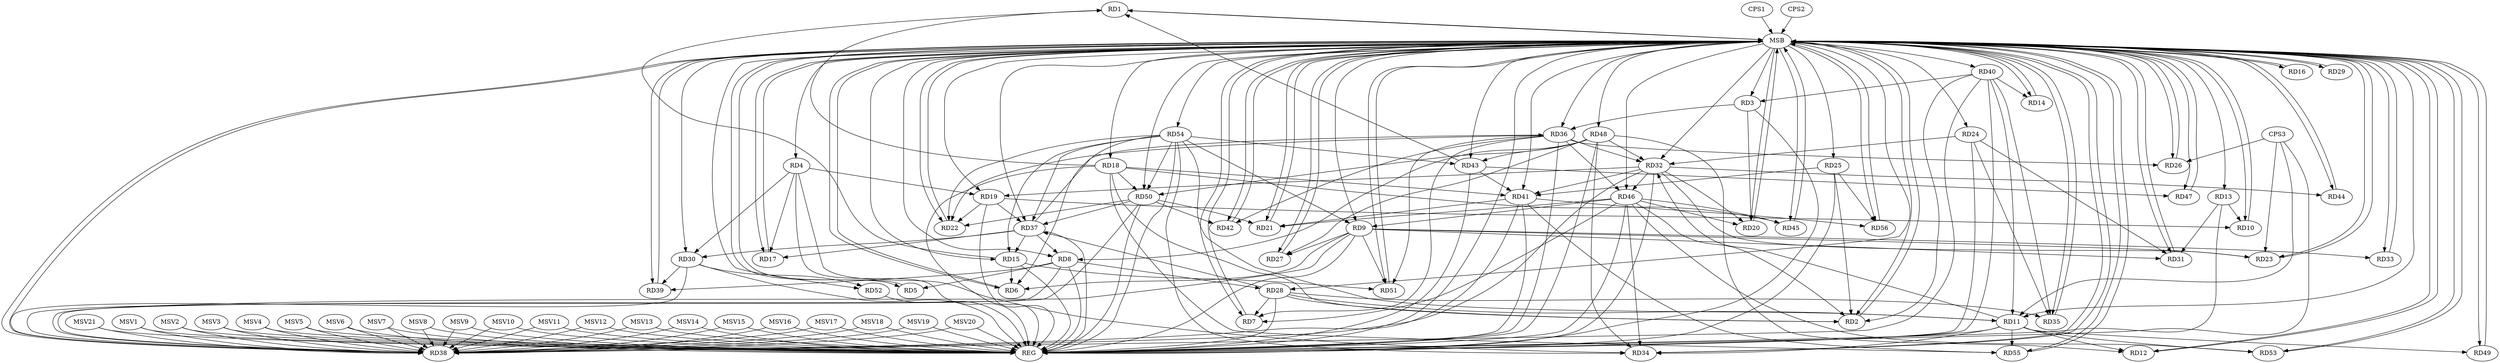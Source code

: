 strict digraph G {
  RD1 [ label="RD1" ];
  RD2 [ label="RD2" ];
  RD3 [ label="RD3" ];
  RD4 [ label="RD4" ];
  RD5 [ label="RD5" ];
  RD6 [ label="RD6" ];
  RD7 [ label="RD7" ];
  RD8 [ label="RD8" ];
  RD9 [ label="RD9" ];
  RD10 [ label="RD10" ];
  RD11 [ label="RD11" ];
  RD12 [ label="RD12" ];
  RD13 [ label="RD13" ];
  RD14 [ label="RD14" ];
  RD15 [ label="RD15" ];
  RD16 [ label="RD16" ];
  RD17 [ label="RD17" ];
  RD18 [ label="RD18" ];
  RD19 [ label="RD19" ];
  RD20 [ label="RD20" ];
  RD21 [ label="RD21" ];
  RD22 [ label="RD22" ];
  RD23 [ label="RD23" ];
  RD24 [ label="RD24" ];
  RD25 [ label="RD25" ];
  RD26 [ label="RD26" ];
  RD27 [ label="RD27" ];
  RD28 [ label="RD28" ];
  RD29 [ label="RD29" ];
  RD30 [ label="RD30" ];
  RD31 [ label="RD31" ];
  RD32 [ label="RD32" ];
  RD33 [ label="RD33" ];
  RD34 [ label="RD34" ];
  RD35 [ label="RD35" ];
  RD36 [ label="RD36" ];
  RD37 [ label="RD37" ];
  RD38 [ label="RD38" ];
  RD39 [ label="RD39" ];
  RD40 [ label="RD40" ];
  RD41 [ label="RD41" ];
  RD42 [ label="RD42" ];
  RD43 [ label="RD43" ];
  RD44 [ label="RD44" ];
  RD45 [ label="RD45" ];
  RD46 [ label="RD46" ];
  RD47 [ label="RD47" ];
  RD48 [ label="RD48" ];
  RD49 [ label="RD49" ];
  RD50 [ label="RD50" ];
  RD51 [ label="RD51" ];
  RD52 [ label="RD52" ];
  RD53 [ label="RD53" ];
  RD54 [ label="RD54" ];
  RD55 [ label="RD55" ];
  RD56 [ label="RD56" ];
  CPS1 [ label="CPS1" ];
  CPS2 [ label="CPS2" ];
  CPS3 [ label="CPS3" ];
  REG [ label="REG" ];
  MSB [ label="MSB" ];
  MSV1 [ label="MSV1" ];
  MSV2 [ label="MSV2" ];
  MSV3 [ label="MSV3" ];
  MSV4 [ label="MSV4" ];
  MSV5 [ label="MSV5" ];
  MSV6 [ label="MSV6" ];
  MSV7 [ label="MSV7" ];
  MSV8 [ label="MSV8" ];
  MSV9 [ label="MSV9" ];
  MSV10 [ label="MSV10" ];
  MSV11 [ label="MSV11" ];
  MSV12 [ label="MSV12" ];
  MSV13 [ label="MSV13" ];
  MSV14 [ label="MSV14" ];
  MSV15 [ label="MSV15" ];
  MSV16 [ label="MSV16" ];
  MSV17 [ label="MSV17" ];
  MSV18 [ label="MSV18" ];
  MSV19 [ label="MSV19" ];
  MSV20 [ label="MSV20" ];
  MSV21 [ label="MSV21" ];
  RD15 -> RD1;
  RD18 -> RD1;
  RD43 -> RD1;
  RD18 -> RD2;
  RD25 -> RD2;
  RD28 -> RD2;
  RD40 -> RD2;
  RD46 -> RD2;
  RD3 -> RD20;
  RD3 -> RD36;
  RD40 -> RD3;
  RD4 -> RD17;
  RD4 -> RD19;
  RD4 -> RD30;
  RD4 -> RD34;
  RD8 -> RD5;
  RD9 -> RD6;
  RD15 -> RD6;
  RD54 -> RD6;
  RD28 -> RD7;
  RD36 -> RD7;
  RD46 -> RD7;
  RD8 -> RD28;
  RD37 -> RD8;
  RD8 -> RD38;
  RD8 -> RD39;
  RD48 -> RD8;
  RD9 -> RD23;
  RD9 -> RD27;
  RD9 -> RD31;
  RD9 -> RD33;
  RD9 -> RD38;
  RD46 -> RD9;
  RD9 -> RD51;
  RD54 -> RD9;
  RD13 -> RD10;
  RD19 -> RD10;
  RD11 -> RD12;
  RD28 -> RD11;
  RD11 -> RD32;
  RD11 -> RD34;
  RD40 -> RD11;
  RD11 -> RD49;
  RD11 -> RD53;
  RD54 -> RD11;
  RD11 -> RD55;
  RD48 -> RD12;
  RD13 -> RD31;
  RD40 -> RD14;
  RD37 -> RD15;
  RD15 -> RD51;
  RD54 -> RD15;
  RD37 -> RD17;
  RD18 -> RD41;
  RD18 -> RD45;
  RD18 -> RD50;
  RD18 -> RD55;
  RD19 -> RD22;
  RD32 -> RD19;
  RD19 -> RD37;
  RD32 -> RD20;
  RD46 -> RD20;
  RD41 -> RD21;
  RD46 -> RD21;
  RD50 -> RD21;
  RD36 -> RD22;
  RD50 -> RD22;
  RD54 -> RD22;
  RD32 -> RD23;
  RD24 -> RD31;
  RD24 -> RD32;
  RD24 -> RD35;
  RD25 -> RD41;
  RD25 -> RD56;
  RD36 -> RD26;
  RD48 -> RD27;
  RD28 -> RD35;
  RD28 -> RD37;
  RD37 -> RD30;
  RD30 -> RD38;
  RD30 -> RD39;
  RD30 -> RD52;
  RD36 -> RD32;
  RD32 -> RD38;
  RD32 -> RD41;
  RD32 -> RD44;
  RD32 -> RD46;
  RD48 -> RD32;
  RD46 -> RD34;
  RD48 -> RD34;
  RD54 -> RD34;
  RD40 -> RD35;
  RD37 -> RD36;
  RD36 -> RD42;
  RD36 -> RD46;
  RD36 -> RD51;
  RD50 -> RD37;
  RD54 -> RD37;
  RD40 -> RD38;
  RD41 -> RD38;
  RD50 -> RD38;
  RD43 -> RD41;
  RD41 -> RD55;
  RD41 -> RD56;
  RD50 -> RD42;
  RD43 -> RD47;
  RD48 -> RD43;
  RD54 -> RD43;
  RD46 -> RD45;
  RD46 -> RD53;
  RD48 -> RD50;
  RD54 -> RD50;
  CPS3 -> RD23;
  CPS3 -> RD26;
  CPS3 -> RD11;
  RD3 -> REG;
  RD4 -> REG;
  RD8 -> REG;
  RD9 -> REG;
  RD11 -> REG;
  RD13 -> REG;
  RD15 -> REG;
  RD18 -> REG;
  RD19 -> REG;
  RD24 -> REG;
  RD25 -> REG;
  RD28 -> REG;
  RD30 -> REG;
  RD32 -> REG;
  RD36 -> REG;
  RD37 -> REG;
  RD40 -> REG;
  RD41 -> REG;
  RD43 -> REG;
  RD46 -> REG;
  RD48 -> REG;
  RD50 -> REG;
  RD52 -> REG;
  RD54 -> REG;
  CPS3 -> REG;
  RD1 -> MSB;
  MSB -> RD40;
  MSB -> RD44;
  MSB -> RD56;
  MSB -> REG;
  RD2 -> MSB;
  MSB -> RD27;
  MSB -> RD33;
  MSB -> RD34;
  MSB -> RD38;
  RD5 -> MSB;
  MSB -> RD1;
  MSB -> RD2;
  MSB -> RD9;
  MSB -> RD15;
  MSB -> RD21;
  MSB -> RD36;
  RD6 -> MSB;
  MSB -> RD4;
  MSB -> RD7;
  MSB -> RD8;
  MSB -> RD12;
  MSB -> RD18;
  MSB -> RD23;
  MSB -> RD32;
  MSB -> RD42;
  MSB -> RD54;
  RD7 -> MSB;
  MSB -> RD16;
  MSB -> RD49;
  RD10 -> MSB;
  MSB -> RD51;
  RD12 -> MSB;
  MSB -> RD17;
  MSB -> RD43;
  MSB -> RD45;
  MSB -> RD55;
  RD14 -> MSB;
  MSB -> RD47;
  MSB -> RD50;
  RD16 -> MSB;
  MSB -> RD3;
  MSB -> RD11;
  MSB -> RD26;
  MSB -> RD52;
  RD17 -> MSB;
  MSB -> RD5;
  MSB -> RD19;
  MSB -> RD35;
  RD20 -> MSB;
  MSB -> RD24;
  MSB -> RD25;
  MSB -> RD29;
  RD21 -> MSB;
  MSB -> RD30;
  MSB -> RD31;
  MSB -> RD53;
  RD22 -> MSB;
  MSB -> RD13;
  MSB -> RD28;
  RD23 -> MSB;
  MSB -> RD20;
  MSB -> RD39;
  RD26 -> MSB;
  MSB -> RD10;
  MSB -> RD41;
  RD27 -> MSB;
  MSB -> RD37;
  RD29 -> MSB;
  MSB -> RD46;
  RD31 -> MSB;
  RD33 -> MSB;
  RD34 -> MSB;
  RD35 -> MSB;
  RD38 -> MSB;
  MSB -> RD6;
  RD39 -> MSB;
  RD42 -> MSB;
  RD44 -> MSB;
  MSB -> RD22;
  MSB -> RD48;
  RD45 -> MSB;
  RD47 -> MSB;
  RD49 -> MSB;
  MSB -> RD14;
  RD51 -> MSB;
  RD53 -> MSB;
  RD55 -> MSB;
  RD56 -> MSB;
  CPS1 -> MSB;
  CPS2 -> MSB;
  MSV1 -> RD38;
  MSV2 -> RD38;
  MSV3 -> RD38;
  MSV4 -> RD38;
  MSV1 -> REG;
  MSV2 -> REG;
  MSV3 -> REG;
  MSV4 -> REG;
  MSV5 -> RD38;
  MSV6 -> RD38;
  MSV7 -> RD38;
  MSV8 -> RD38;
  MSV9 -> RD38;
  MSV10 -> RD38;
  MSV11 -> RD38;
  MSV12 -> RD38;
  MSV5 -> REG;
  MSV6 -> REG;
  MSV7 -> REG;
  MSV8 -> REG;
  MSV9 -> REG;
  MSV10 -> REG;
  MSV11 -> REG;
  MSV12 -> REG;
  MSV13 -> RD38;
  MSV14 -> RD38;
  MSV13 -> REG;
  MSV14 -> REG;
  MSV15 -> RD38;
  MSV16 -> RD38;
  MSV15 -> REG;
  MSV16 -> REG;
  MSV17 -> RD38;
  MSV18 -> RD38;
  MSV19 -> RD38;
  MSV20 -> RD38;
  MSV21 -> RD38;
  MSV17 -> REG;
  MSV18 -> REG;
  MSV19 -> REG;
  MSV20 -> REG;
  MSV21 -> REG;
}
